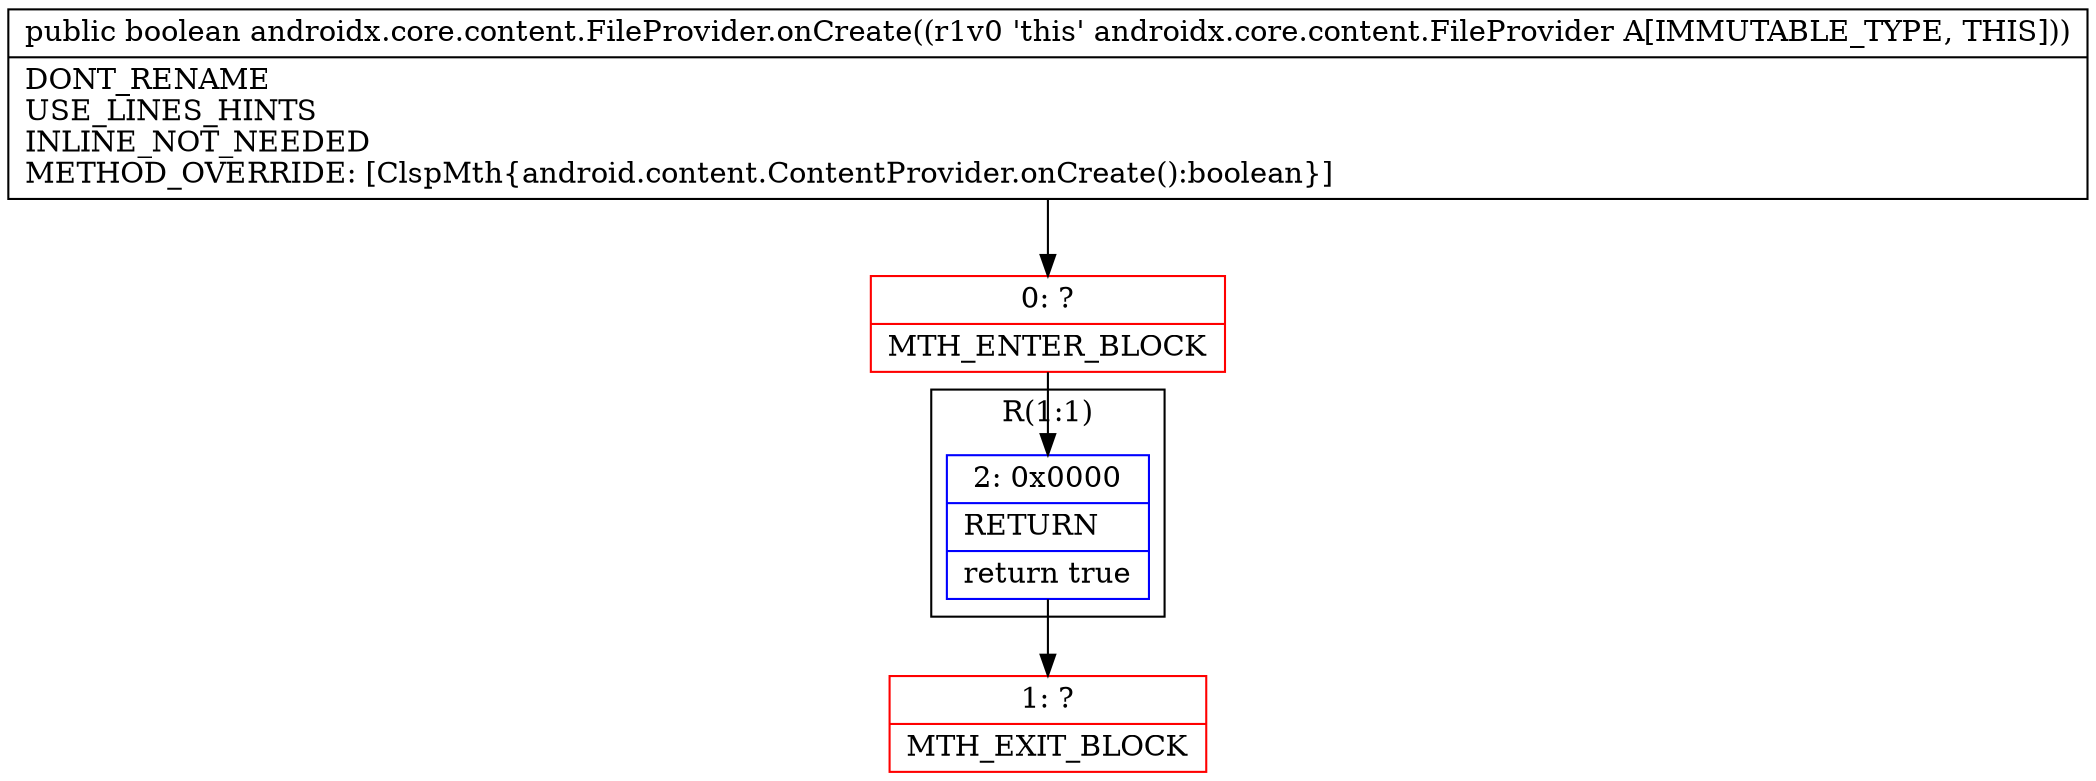 digraph "CFG forandroidx.core.content.FileProvider.onCreate()Z" {
subgraph cluster_Region_1951450542 {
label = "R(1:1)";
node [shape=record,color=blue];
Node_2 [shape=record,label="{2\:\ 0x0000|RETURN\l|return true\l}"];
}
Node_0 [shape=record,color=red,label="{0\:\ ?|MTH_ENTER_BLOCK\l}"];
Node_1 [shape=record,color=red,label="{1\:\ ?|MTH_EXIT_BLOCK\l}"];
MethodNode[shape=record,label="{public boolean androidx.core.content.FileProvider.onCreate((r1v0 'this' androidx.core.content.FileProvider A[IMMUTABLE_TYPE, THIS]))  | DONT_RENAME\lUSE_LINES_HINTS\lINLINE_NOT_NEEDED\lMETHOD_OVERRIDE: [ClspMth\{android.content.ContentProvider.onCreate():boolean\}]\l}"];
MethodNode -> Node_0;Node_2 -> Node_1;
Node_0 -> Node_2;
}

